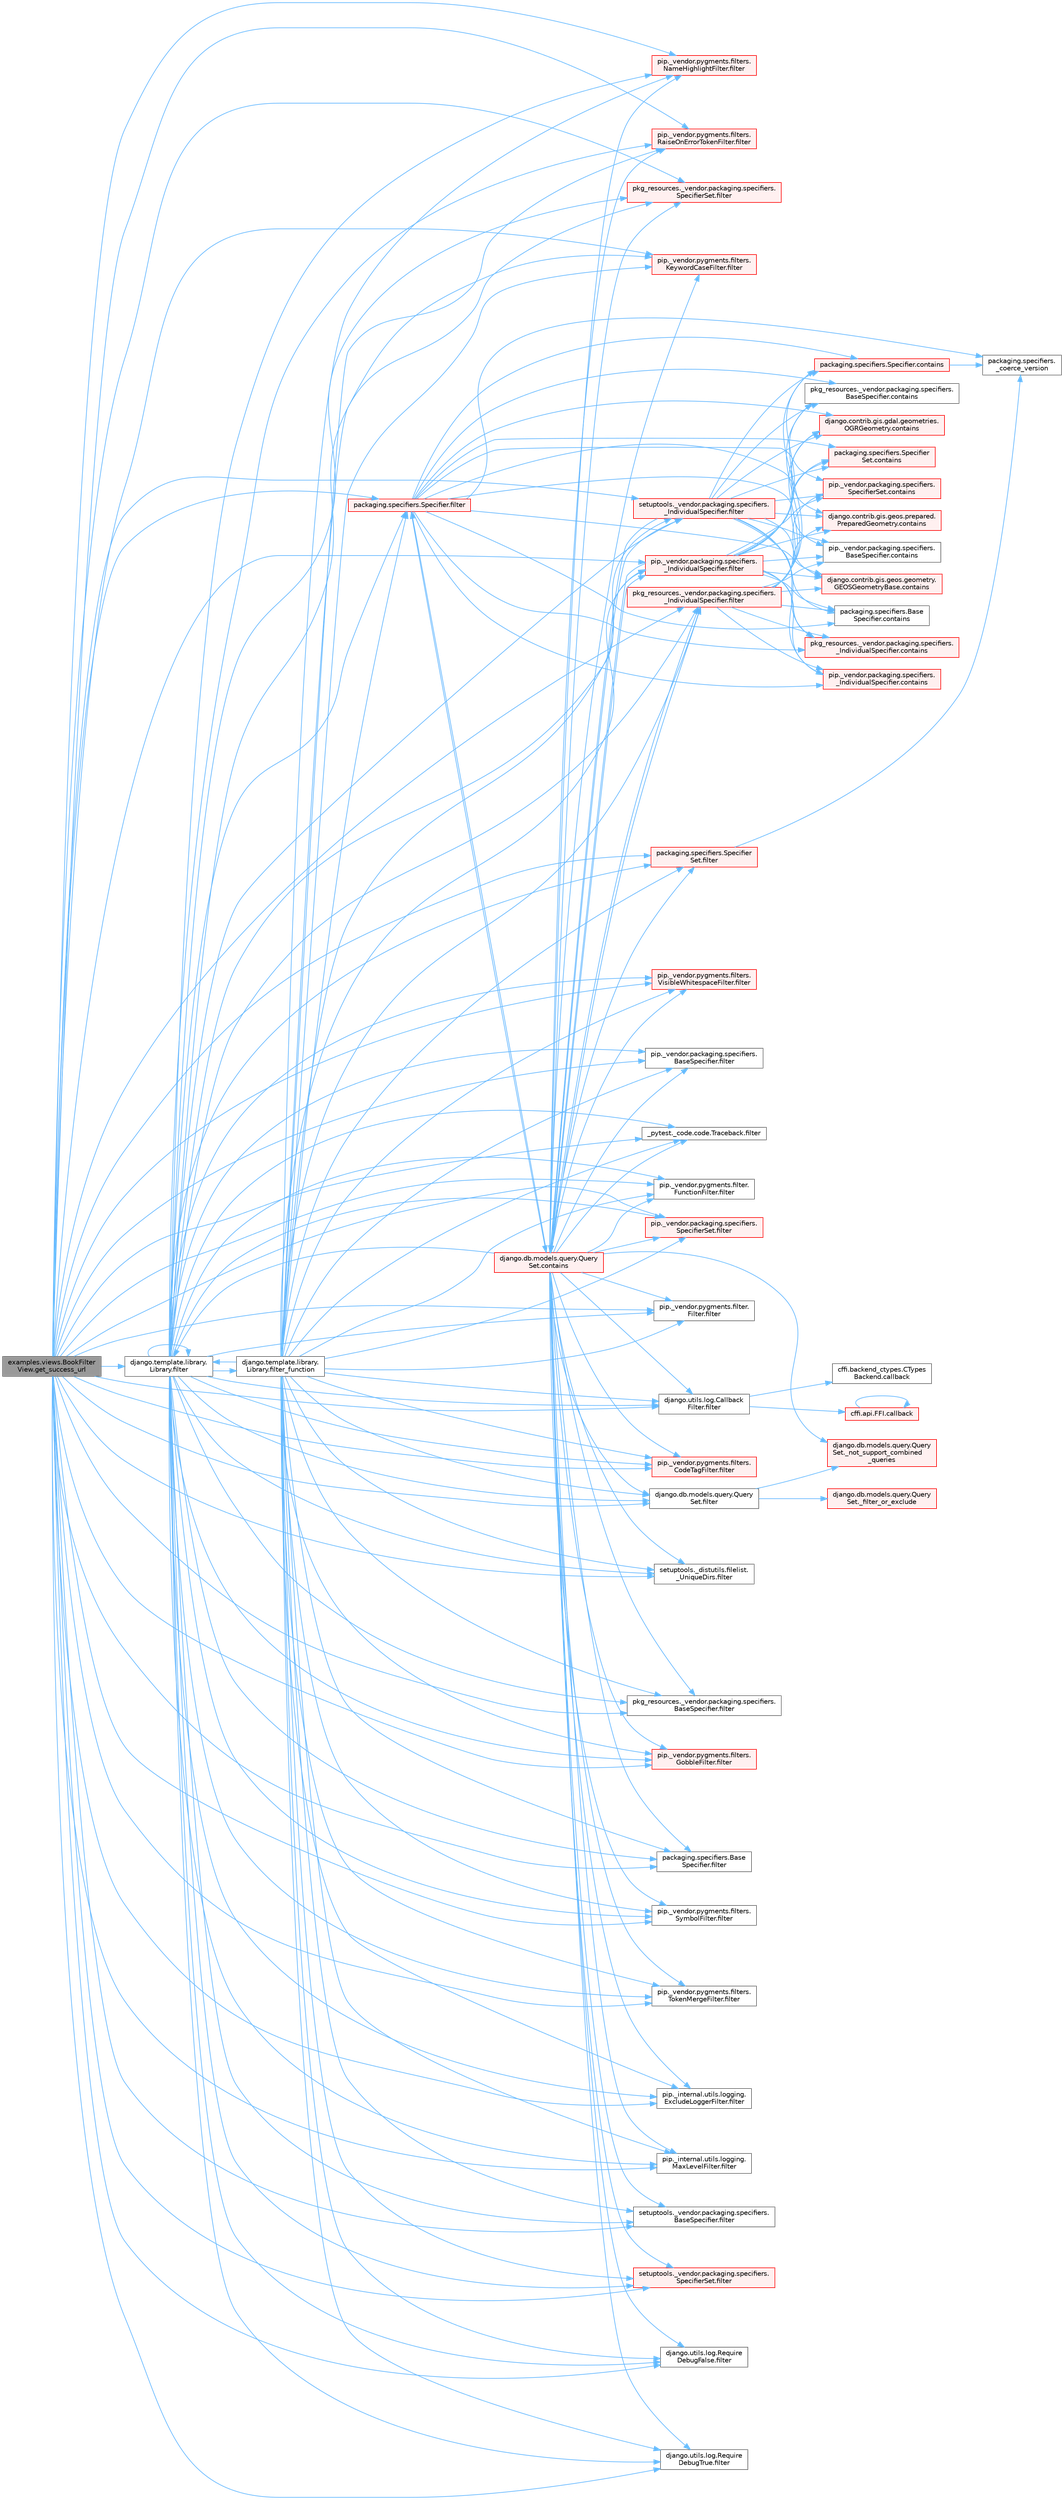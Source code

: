 digraph "examples.views.BookFilterView.get_success_url"
{
 // LATEX_PDF_SIZE
  bgcolor="transparent";
  edge [fontname=Helvetica,fontsize=10,labelfontname=Helvetica,labelfontsize=10];
  node [fontname=Helvetica,fontsize=10,shape=box,height=0.2,width=0.4];
  rankdir="LR";
  Node1 [id="Node000001",label="examples.views.BookFilter\lView.get_success_url",height=0.2,width=0.4,color="gray40", fillcolor="grey60", style="filled", fontcolor="black",tooltip=" "];
  Node1 -> Node2 [id="edge1_Node000001_Node000002",color="steelblue1",style="solid",tooltip=" "];
  Node2 [id="Node000002",label="_pytest._code.code.Traceback.filter",height=0.2,width=0.4,color="grey40", fillcolor="white", style="filled",URL="$class__pytest_1_1__code_1_1code_1_1_traceback.html#a55d326907d5380a46c4d3e52f002d33f",tooltip=" "];
  Node1 -> Node3 [id="edge2_Node000001_Node000003",color="steelblue1",style="solid",tooltip=" "];
  Node3 [id="Node000003",label="django.db.models.query.Query\lSet.filter",height=0.2,width=0.4,color="grey40", fillcolor="white", style="filled",URL="$classdjango_1_1db_1_1models_1_1query_1_1_query_set.html#a9c23f79ac5a5310d628b025b5ab7b7c5",tooltip=" "];
  Node3 -> Node4 [id="edge3_Node000003_Node000004",color="steelblue1",style="solid",tooltip=" "];
  Node4 [id="Node000004",label="django.db.models.query.Query\lSet._filter_or_exclude",height=0.2,width=0.4,color="red", fillcolor="#FFF0F0", style="filled",URL="$classdjango_1_1db_1_1models_1_1query_1_1_query_set.html#aaf90830d4e1b2ee4bdf10fb60f08aced",tooltip=" "];
  Node3 -> Node20 [id="edge4_Node000003_Node000020",color="steelblue1",style="solid",tooltip=" "];
  Node20 [id="Node000020",label="django.db.models.query.Query\lSet._not_support_combined\l_queries",height=0.2,width=0.4,color="red", fillcolor="#FFF0F0", style="filled",URL="$classdjango_1_1db_1_1models_1_1query_1_1_query_set.html#aa8310ec206924c94141bef75563958e2",tooltip=" "];
  Node1 -> Node21 [id="edge5_Node000001_Node000021",color="steelblue1",style="solid",tooltip=" "];
  Node21 [id="Node000021",label="django.template.library.\lLibrary.filter",height=0.2,width=0.4,color="grey40", fillcolor="white", style="filled",URL="$classdjango_1_1template_1_1library_1_1_library.html#ac67bb1211ffc0354d5bf33029a58aa43",tooltip=" "];
  Node21 -> Node2 [id="edge6_Node000021_Node000002",color="steelblue1",style="solid",tooltip=" "];
  Node21 -> Node3 [id="edge7_Node000021_Node000003",color="steelblue1",style="solid",tooltip=" "];
  Node21 -> Node21 [id="edge8_Node000021_Node000021",color="steelblue1",style="solid",tooltip=" "];
  Node21 -> Node22 [id="edge9_Node000021_Node000022",color="steelblue1",style="solid",tooltip=" "];
  Node22 [id="Node000022",label="django.utils.log.Callback\lFilter.filter",height=0.2,width=0.4,color="grey40", fillcolor="white", style="filled",URL="$classdjango_1_1utils_1_1log_1_1_callback_filter.html#acd2761b2200a4e66f4bd5b729ac43db2",tooltip=" "];
  Node22 -> Node23 [id="edge10_Node000022_Node000023",color="steelblue1",style="solid",tooltip=" "];
  Node23 [id="Node000023",label="cffi.api.FFI.callback",height=0.2,width=0.4,color="red", fillcolor="#FFF0F0", style="filled",URL="$classcffi_1_1api_1_1_f_f_i.html#a4e791803c5d07525465c8f1caeead188",tooltip=" "];
  Node23 -> Node23 [id="edge11_Node000023_Node000023",color="steelblue1",style="solid",tooltip=" "];
  Node22 -> Node27 [id="edge12_Node000022_Node000027",color="steelblue1",style="solid",tooltip=" "];
  Node27 [id="Node000027",label="cffi.backend_ctypes.CTypes\lBackend.callback",height=0.2,width=0.4,color="grey40", fillcolor="white", style="filled",URL="$classcffi_1_1backend__ctypes_1_1_c_types_backend.html#a6d540075e2cce4715ecc40b863b8dbcc",tooltip=" "];
  Node21 -> Node28 [id="edge13_Node000021_Node000028",color="steelblue1",style="solid",tooltip=" "];
  Node28 [id="Node000028",label="django.utils.log.Require\lDebugFalse.filter",height=0.2,width=0.4,color="grey40", fillcolor="white", style="filled",URL="$classdjango_1_1utils_1_1log_1_1_require_debug_false.html#a42e51835198458e09fb949a7af83bef8",tooltip=" "];
  Node21 -> Node29 [id="edge14_Node000021_Node000029",color="steelblue1",style="solid",tooltip=" "];
  Node29 [id="Node000029",label="django.utils.log.Require\lDebugTrue.filter",height=0.2,width=0.4,color="grey40", fillcolor="white", style="filled",URL="$classdjango_1_1utils_1_1log_1_1_require_debug_true.html#a8e1e027eea730028f70556810076c0e8",tooltip=" "];
  Node21 -> Node30 [id="edge15_Node000021_Node000030",color="steelblue1",style="solid",tooltip=" "];
  Node30 [id="Node000030",label="packaging.specifiers.Base\lSpecifier.filter",height=0.2,width=0.4,color="grey40", fillcolor="white", style="filled",URL="$classpackaging_1_1specifiers_1_1_base_specifier.html#aa87c3c882d19a56dd1f949c4b1bde70d",tooltip=" "];
  Node21 -> Node31 [id="edge16_Node000021_Node000031",color="steelblue1",style="solid",tooltip=" "];
  Node31 [id="Node000031",label="packaging.specifiers.Specifier.filter",height=0.2,width=0.4,color="red", fillcolor="#FFF0F0", style="filled",URL="$classpackaging_1_1specifiers_1_1_specifier.html#a22d9e14c5343d89e742b098b6d7997f7",tooltip=" "];
  Node31 -> Node32 [id="edge17_Node000031_Node000032",color="steelblue1",style="solid",tooltip=" "];
  Node32 [id="Node000032",label="packaging.specifiers.\l_coerce_version",height=0.2,width=0.4,color="grey40", fillcolor="white", style="filled",URL="$namespacepackaging_1_1specifiers.html#a075a73fc9deabd0af51612073a3a44bf",tooltip=" "];
  Node31 -> Node33 [id="edge18_Node000031_Node000033",color="steelblue1",style="solid",tooltip=" "];
  Node33 [id="Node000033",label="django.contrib.gis.gdal.geometries.\lOGRGeometry.contains",height=0.2,width=0.4,color="red", fillcolor="#FFF0F0", style="filled",URL="$classdjango_1_1contrib_1_1gis_1_1gdal_1_1geometries_1_1_o_g_r_geometry.html#ac4763e72bc3be798ebe272edf5a2111b",tooltip=" "];
  Node31 -> Node69 [id="edge19_Node000031_Node000069",color="steelblue1",style="solid",tooltip=" "];
  Node69 [id="Node000069",label="django.contrib.gis.geos.geometry.\lGEOSGeometryBase.contains",height=0.2,width=0.4,color="red", fillcolor="#FFF0F0", style="filled",URL="$classdjango_1_1contrib_1_1gis_1_1geos_1_1geometry_1_1_g_e_o_s_geometry_base.html#aa48e06e3c91d6a3a79f41bed318f5e43",tooltip=" "];
  Node31 -> Node70 [id="edge20_Node000031_Node000070",color="steelblue1",style="solid",tooltip=" "];
  Node70 [id="Node000070",label="django.contrib.gis.geos.prepared.\lPreparedGeometry.contains",height=0.2,width=0.4,color="red", fillcolor="#FFF0F0", style="filled",URL="$classdjango_1_1contrib_1_1gis_1_1geos_1_1prepared_1_1_prepared_geometry.html#ad52b1f28039e181521f25d338fa79be9",tooltip=" "];
  Node31 -> Node71 [id="edge21_Node000031_Node000071",color="steelblue1",style="solid",tooltip=" "];
  Node71 [id="Node000071",label="django.db.models.query.Query\lSet.contains",height=0.2,width=0.4,color="red", fillcolor="#FFF0F0", style="filled",URL="$classdjango_1_1db_1_1models_1_1query_1_1_query_set.html#a242e569a4bce6723adc3e71fdc69b70f",tooltip=" "];
  Node71 -> Node20 [id="edge22_Node000071_Node000020",color="steelblue1",style="solid",tooltip=" "];
  Node71 -> Node2 [id="edge23_Node000071_Node000002",color="steelblue1",style="solid",tooltip=" "];
  Node71 -> Node3 [id="edge24_Node000071_Node000003",color="steelblue1",style="solid",tooltip=" "];
  Node71 -> Node21 [id="edge25_Node000071_Node000021",color="steelblue1",style="solid",tooltip=" "];
  Node71 -> Node22 [id="edge26_Node000071_Node000022",color="steelblue1",style="solid",tooltip=" "];
  Node71 -> Node28 [id="edge27_Node000071_Node000028",color="steelblue1",style="solid",tooltip=" "];
  Node71 -> Node29 [id="edge28_Node000071_Node000029",color="steelblue1",style="solid",tooltip=" "];
  Node71 -> Node30 [id="edge29_Node000071_Node000030",color="steelblue1",style="solid",tooltip=" "];
  Node71 -> Node31 [id="edge30_Node000071_Node000031",color="steelblue1",style="solid",tooltip=" "];
  Node71 -> Node72 [id="edge31_Node000071_Node000072",color="steelblue1",style="solid",tooltip=" "];
  Node72 [id="Node000072",label="packaging.specifiers.Specifier\lSet.filter",height=0.2,width=0.4,color="red", fillcolor="#FFF0F0", style="filled",URL="$classpackaging_1_1specifiers_1_1_specifier_set.html#a65b70b2cc0c5bad34b31461955a36d87",tooltip=" "];
  Node72 -> Node32 [id="edge32_Node000072_Node000032",color="steelblue1",style="solid",tooltip=" "];
  Node71 -> Node103 [id="edge33_Node000071_Node000103",color="steelblue1",style="solid",tooltip=" "];
  Node103 [id="Node000103",label="pip._internal.utils.logging.\lExcludeLoggerFilter.filter",height=0.2,width=0.4,color="grey40", fillcolor="white", style="filled",URL="$classpip_1_1__internal_1_1utils_1_1logging_1_1_exclude_logger_filter.html#a633a3ddcdc0ebbb98edf2f1e0759d22a",tooltip=" "];
  Node71 -> Node104 [id="edge34_Node000071_Node000104",color="steelblue1",style="solid",tooltip=" "];
  Node104 [id="Node000104",label="pip._internal.utils.logging.\lMaxLevelFilter.filter",height=0.2,width=0.4,color="grey40", fillcolor="white", style="filled",URL="$classpip_1_1__internal_1_1utils_1_1logging_1_1_max_level_filter.html#ac46bbe4d91f47ed8f818f64d25ed2085",tooltip=" "];
  Node71 -> Node105 [id="edge35_Node000071_Node000105",color="steelblue1",style="solid",tooltip=" "];
  Node105 [id="Node000105",label="pip._vendor.packaging.specifiers.\l_IndividualSpecifier.filter",height=0.2,width=0.4,color="red", fillcolor="#FFF0F0", style="filled",URL="$classpip_1_1__vendor_1_1packaging_1_1specifiers_1_1___individual_specifier.html#a6203976cfa5ddd6a1f47f8dfe0669fd7",tooltip=" "];
  Node105 -> Node33 [id="edge36_Node000105_Node000033",color="steelblue1",style="solid",tooltip=" "];
  Node105 -> Node69 [id="edge37_Node000105_Node000069",color="steelblue1",style="solid",tooltip=" "];
  Node105 -> Node70 [id="edge38_Node000105_Node000070",color="steelblue1",style="solid",tooltip=" "];
  Node105 -> Node71 [id="edge39_Node000105_Node000071",color="steelblue1",style="solid",tooltip=" "];
  Node105 -> Node112 [id="edge40_Node000105_Node000112",color="steelblue1",style="solid",tooltip=" "];
  Node112 [id="Node000112",label="packaging.specifiers.Base\lSpecifier.contains",height=0.2,width=0.4,color="grey40", fillcolor="white", style="filled",URL="$classpackaging_1_1specifiers_1_1_base_specifier.html#a25e4441395aaa5f2bd19da46590dddc0",tooltip=" "];
  Node105 -> Node113 [id="edge41_Node000105_Node000113",color="steelblue1",style="solid",tooltip=" "];
  Node113 [id="Node000113",label="packaging.specifiers.Specifier.contains",height=0.2,width=0.4,color="red", fillcolor="#FFF0F0", style="filled",URL="$classpackaging_1_1specifiers_1_1_specifier.html#a782f94ca4b4d15bd461fd4c7a1c64ea1",tooltip=" "];
  Node113 -> Node32 [id="edge42_Node000113_Node000032",color="steelblue1",style="solid",tooltip=" "];
  Node105 -> Node122 [id="edge43_Node000105_Node000122",color="steelblue1",style="solid",tooltip=" "];
  Node122 [id="Node000122",label="packaging.specifiers.Specifier\lSet.contains",height=0.2,width=0.4,color="red", fillcolor="#FFF0F0", style="filled",URL="$classpackaging_1_1specifiers_1_1_specifier_set.html#ada64d1b5bfa107e43857d5504e92b233",tooltip=" "];
  Node105 -> Node123 [id="edge44_Node000105_Node000123",color="steelblue1",style="solid",tooltip=" "];
  Node123 [id="Node000123",label="pip._vendor.packaging.specifiers.\l_IndividualSpecifier.contains",height=0.2,width=0.4,color="red", fillcolor="#FFF0F0", style="filled",URL="$classpip_1_1__vendor_1_1packaging_1_1specifiers_1_1___individual_specifier.html#a0225ec2329bc258c9ff7d62a4ad6dde5",tooltip=" "];
  Node105 -> Node124 [id="edge45_Node000105_Node000124",color="steelblue1",style="solid",tooltip=" "];
  Node124 [id="Node000124",label="pip._vendor.packaging.specifiers.\lBaseSpecifier.contains",height=0.2,width=0.4,color="grey40", fillcolor="white", style="filled",URL="$classpip_1_1__vendor_1_1packaging_1_1specifiers_1_1_base_specifier.html#a1af3d8278a56af108c1b23f4f4dd7776",tooltip=" "];
  Node105 -> Node125 [id="edge46_Node000105_Node000125",color="steelblue1",style="solid",tooltip=" "];
  Node125 [id="Node000125",label="pip._vendor.packaging.specifiers.\lSpecifierSet.contains",height=0.2,width=0.4,color="red", fillcolor="#FFF0F0", style="filled",URL="$classpip_1_1__vendor_1_1packaging_1_1specifiers_1_1_specifier_set.html#a4c6c2f9778aaca8bc7eb77e5fa358a47",tooltip=" "];
  Node105 -> Node126 [id="edge47_Node000105_Node000126",color="steelblue1",style="solid",tooltip=" "];
  Node126 [id="Node000126",label="pkg_resources._vendor.packaging.specifiers.\l_IndividualSpecifier.contains",height=0.2,width=0.4,color="red", fillcolor="#FFF0F0", style="filled",URL="$classpkg__resources_1_1__vendor_1_1packaging_1_1specifiers_1_1___individual_specifier.html#ad490fa0c3edddc0b101c1f2a13af7644",tooltip=" "];
  Node105 -> Node127 [id="edge48_Node000105_Node000127",color="steelblue1",style="solid",tooltip=" "];
  Node127 [id="Node000127",label="pkg_resources._vendor.packaging.specifiers.\lBaseSpecifier.contains",height=0.2,width=0.4,color="grey40", fillcolor="white", style="filled",URL="$classpkg__resources_1_1__vendor_1_1packaging_1_1specifiers_1_1_base_specifier.html#a60a05af58d5bbfaeabc731124011c49b",tooltip=" "];
  Node71 -> Node132 [id="edge49_Node000071_Node000132",color="steelblue1",style="solid",tooltip=" "];
  Node132 [id="Node000132",label="pip._vendor.packaging.specifiers.\lBaseSpecifier.filter",height=0.2,width=0.4,color="grey40", fillcolor="white", style="filled",URL="$classpip_1_1__vendor_1_1packaging_1_1specifiers_1_1_base_specifier.html#a1b2ef14b953df0cf1a317ea573d0ea5a",tooltip=" "];
  Node71 -> Node133 [id="edge50_Node000071_Node000133",color="steelblue1",style="solid",tooltip=" "];
  Node133 [id="Node000133",label="pip._vendor.packaging.specifiers.\lSpecifierSet.filter",height=0.2,width=0.4,color="red", fillcolor="#FFF0F0", style="filled",URL="$classpip_1_1__vendor_1_1packaging_1_1specifiers_1_1_specifier_set.html#a3d7a4e9a4cb787385e37d5832bcc0a64",tooltip=" "];
  Node71 -> Node134 [id="edge51_Node000071_Node000134",color="steelblue1",style="solid",tooltip=" "];
  Node134 [id="Node000134",label="pip._vendor.pygments.filter.\lFilter.filter",height=0.2,width=0.4,color="grey40", fillcolor="white", style="filled",URL="$classpip_1_1__vendor_1_1pygments_1_1filter_1_1_filter.html#a970c118f059ea361c8f184fd86c6873d",tooltip=" "];
  Node71 -> Node135 [id="edge52_Node000071_Node000135",color="steelblue1",style="solid",tooltip=" "];
  Node135 [id="Node000135",label="pip._vendor.pygments.filter.\lFunctionFilter.filter",height=0.2,width=0.4,color="grey40", fillcolor="white", style="filled",URL="$classpip_1_1__vendor_1_1pygments_1_1filter_1_1_function_filter.html#a795616d337e49ea853139b0b96d481e7",tooltip=" "];
  Node71 -> Node136 [id="edge53_Node000071_Node000136",color="steelblue1",style="solid",tooltip=" "];
  Node136 [id="Node000136",label="pip._vendor.pygments.filters.\lCodeTagFilter.filter",height=0.2,width=0.4,color="red", fillcolor="#FFF0F0", style="filled",URL="$classpip_1_1__vendor_1_1pygments_1_1filters_1_1_code_tag_filter.html#adc7f44786b4b83da74faa23a154c8843",tooltip=" "];
  Node71 -> Node138 [id="edge54_Node000071_Node000138",color="steelblue1",style="solid",tooltip=" "];
  Node138 [id="Node000138",label="pip._vendor.pygments.filters.\lGobbleFilter.filter",height=0.2,width=0.4,color="red", fillcolor="#FFF0F0", style="filled",URL="$classpip_1_1__vendor_1_1pygments_1_1filters_1_1_gobble_filter.html#a1f8e662bb1794e2924280dc6564ca148",tooltip=" "];
  Node71 -> Node257 [id="edge55_Node000071_Node000257",color="steelblue1",style="solid",tooltip=" "];
  Node257 [id="Node000257",label="pip._vendor.pygments.filters.\lKeywordCaseFilter.filter",height=0.2,width=0.4,color="red", fillcolor="#FFF0F0", style="filled",URL="$classpip_1_1__vendor_1_1pygments_1_1filters_1_1_keyword_case_filter.html#a328d29510b49c572e5ded82852d167c8",tooltip=" "];
  Node71 -> Node260 [id="edge56_Node000071_Node000260",color="steelblue1",style="solid",tooltip=" "];
  Node260 [id="Node000260",label="pip._vendor.pygments.filters.\lNameHighlightFilter.filter",height=0.2,width=0.4,color="red", fillcolor="#FFF0F0", style="filled",URL="$classpip_1_1__vendor_1_1pygments_1_1filters_1_1_name_highlight_filter.html#ae389da6c924503203acbc80c559b0043",tooltip=" "];
  Node71 -> Node267 [id="edge57_Node000071_Node000267",color="steelblue1",style="solid",tooltip=" "];
  Node267 [id="Node000267",label="pip._vendor.pygments.filters.\lRaiseOnErrorTokenFilter.filter",height=0.2,width=0.4,color="red", fillcolor="#FFF0F0", style="filled",URL="$classpip_1_1__vendor_1_1pygments_1_1filters_1_1_raise_on_error_token_filter.html#aacf420bb16c8d3a430b88e78ee35b253",tooltip=" "];
  Node71 -> Node1371 [id="edge58_Node000071_Node001371",color="steelblue1",style="solid",tooltip=" "];
  Node1371 [id="Node001371",label="pip._vendor.pygments.filters.\lSymbolFilter.filter",height=0.2,width=0.4,color="grey40", fillcolor="white", style="filled",URL="$classpip_1_1__vendor_1_1pygments_1_1filters_1_1_symbol_filter.html#a567de8b7e3bc5f0a87712af81fbc70c7",tooltip=" "];
  Node71 -> Node1372 [id="edge59_Node000071_Node001372",color="steelblue1",style="solid",tooltip=" "];
  Node1372 [id="Node001372",label="pip._vendor.pygments.filters.\lTokenMergeFilter.filter",height=0.2,width=0.4,color="grey40", fillcolor="white", style="filled",URL="$classpip_1_1__vendor_1_1pygments_1_1filters_1_1_token_merge_filter.html#ac3fdd8238fb6976d42540cac395a9543",tooltip=" "];
  Node71 -> Node1373 [id="edge60_Node000071_Node001373",color="steelblue1",style="solid",tooltip=" "];
  Node1373 [id="Node001373",label="pip._vendor.pygments.filters.\lVisibleWhitespaceFilter.filter",height=0.2,width=0.4,color="red", fillcolor="#FFF0F0", style="filled",URL="$classpip_1_1__vendor_1_1pygments_1_1filters_1_1_visible_whitespace_filter.html#a9a7227d129dac7d41fe5b50d9fd97b77",tooltip=" "];
  Node71 -> Node1374 [id="edge61_Node000071_Node001374",color="steelblue1",style="solid",tooltip=" "];
  Node1374 [id="Node001374",label="pkg_resources._vendor.packaging.specifiers.\l_IndividualSpecifier.filter",height=0.2,width=0.4,color="red", fillcolor="#FFF0F0", style="filled",URL="$classpkg__resources_1_1__vendor_1_1packaging_1_1specifiers_1_1___individual_specifier.html#ad284c0e05b23f4b6838266492c00fc3e",tooltip=" "];
  Node1374 -> Node33 [id="edge62_Node001374_Node000033",color="steelblue1",style="solid",tooltip=" "];
  Node1374 -> Node69 [id="edge63_Node001374_Node000069",color="steelblue1",style="solid",tooltip=" "];
  Node1374 -> Node70 [id="edge64_Node001374_Node000070",color="steelblue1",style="solid",tooltip=" "];
  Node1374 -> Node71 [id="edge65_Node001374_Node000071",color="steelblue1",style="solid",tooltip=" "];
  Node1374 -> Node112 [id="edge66_Node001374_Node000112",color="steelblue1",style="solid",tooltip=" "];
  Node1374 -> Node113 [id="edge67_Node001374_Node000113",color="steelblue1",style="solid",tooltip=" "];
  Node1374 -> Node122 [id="edge68_Node001374_Node000122",color="steelblue1",style="solid",tooltip=" "];
  Node1374 -> Node123 [id="edge69_Node001374_Node000123",color="steelblue1",style="solid",tooltip=" "];
  Node1374 -> Node124 [id="edge70_Node001374_Node000124",color="steelblue1",style="solid",tooltip=" "];
  Node1374 -> Node125 [id="edge71_Node001374_Node000125",color="steelblue1",style="solid",tooltip=" "];
  Node1374 -> Node126 [id="edge72_Node001374_Node000126",color="steelblue1",style="solid",tooltip=" "];
  Node1374 -> Node127 [id="edge73_Node001374_Node000127",color="steelblue1",style="solid",tooltip=" "];
  Node71 -> Node1375 [id="edge74_Node000071_Node001375",color="steelblue1",style="solid",tooltip=" "];
  Node1375 [id="Node001375",label="pkg_resources._vendor.packaging.specifiers.\lBaseSpecifier.filter",height=0.2,width=0.4,color="grey40", fillcolor="white", style="filled",URL="$classpkg__resources_1_1__vendor_1_1packaging_1_1specifiers_1_1_base_specifier.html#a08f789f03784e5505adfce76a34b64f0",tooltip=" "];
  Node71 -> Node1376 [id="edge75_Node000071_Node001376",color="steelblue1",style="solid",tooltip=" "];
  Node1376 [id="Node001376",label="pkg_resources._vendor.packaging.specifiers.\lSpecifierSet.filter",height=0.2,width=0.4,color="red", fillcolor="#FFF0F0", style="filled",URL="$classpkg__resources_1_1__vendor_1_1packaging_1_1specifiers_1_1_specifier_set.html#a9935b066c65c5b7849bd09a27171e1ba",tooltip=" "];
  Node71 -> Node1377 [id="edge76_Node000071_Node001377",color="steelblue1",style="solid",tooltip=" "];
  Node1377 [id="Node001377",label="setuptools._distutils.filelist.\l_UniqueDirs.filter",height=0.2,width=0.4,color="grey40", fillcolor="white", style="filled",URL="$classsetuptools_1_1__distutils_1_1filelist_1_1___unique_dirs.html#a351fccd2f8d782034811f470cf8e3815",tooltip=" "];
  Node71 -> Node1378 [id="edge77_Node000071_Node001378",color="steelblue1",style="solid",tooltip=" "];
  Node1378 [id="Node001378",label="setuptools._vendor.packaging.specifiers.\l_IndividualSpecifier.filter",height=0.2,width=0.4,color="red", fillcolor="#FFF0F0", style="filled",URL="$classsetuptools_1_1__vendor_1_1packaging_1_1specifiers_1_1___individual_specifier.html#a7f35b396bffe2a5276887eda17fd660b",tooltip=" "];
  Node1378 -> Node33 [id="edge78_Node001378_Node000033",color="steelblue1",style="solid",tooltip=" "];
  Node1378 -> Node69 [id="edge79_Node001378_Node000069",color="steelblue1",style="solid",tooltip=" "];
  Node1378 -> Node70 [id="edge80_Node001378_Node000070",color="steelblue1",style="solid",tooltip=" "];
  Node1378 -> Node71 [id="edge81_Node001378_Node000071",color="steelblue1",style="solid",tooltip=" "];
  Node1378 -> Node112 [id="edge82_Node001378_Node000112",color="steelblue1",style="solid",tooltip=" "];
  Node1378 -> Node113 [id="edge83_Node001378_Node000113",color="steelblue1",style="solid",tooltip=" "];
  Node1378 -> Node122 [id="edge84_Node001378_Node000122",color="steelblue1",style="solid",tooltip=" "];
  Node1378 -> Node123 [id="edge85_Node001378_Node000123",color="steelblue1",style="solid",tooltip=" "];
  Node1378 -> Node124 [id="edge86_Node001378_Node000124",color="steelblue1",style="solid",tooltip=" "];
  Node1378 -> Node125 [id="edge87_Node001378_Node000125",color="steelblue1",style="solid",tooltip=" "];
  Node1378 -> Node126 [id="edge88_Node001378_Node000126",color="steelblue1",style="solid",tooltip=" "];
  Node1378 -> Node127 [id="edge89_Node001378_Node000127",color="steelblue1",style="solid",tooltip=" "];
  Node71 -> Node1379 [id="edge90_Node000071_Node001379",color="steelblue1",style="solid",tooltip=" "];
  Node1379 [id="Node001379",label="setuptools._vendor.packaging.specifiers.\lBaseSpecifier.filter",height=0.2,width=0.4,color="grey40", fillcolor="white", style="filled",URL="$classsetuptools_1_1__vendor_1_1packaging_1_1specifiers_1_1_base_specifier.html#aac733c9425aa10aacb2e457c323feb1d",tooltip=" "];
  Node71 -> Node1380 [id="edge91_Node000071_Node001380",color="steelblue1",style="solid",tooltip=" "];
  Node1380 [id="Node001380",label="setuptools._vendor.packaging.specifiers.\lSpecifierSet.filter",height=0.2,width=0.4,color="red", fillcolor="#FFF0F0", style="filled",URL="$classsetuptools_1_1__vendor_1_1packaging_1_1specifiers_1_1_specifier_set.html#a7aa970c725539aaf9406b260e2ffaa09",tooltip=" "];
  Node31 -> Node112 [id="edge92_Node000031_Node000112",color="steelblue1",style="solid",tooltip=" "];
  Node31 -> Node113 [id="edge93_Node000031_Node000113",color="steelblue1",style="solid",tooltip=" "];
  Node31 -> Node122 [id="edge94_Node000031_Node000122",color="steelblue1",style="solid",tooltip=" "];
  Node31 -> Node123 [id="edge95_Node000031_Node000123",color="steelblue1",style="solid",tooltip=" "];
  Node31 -> Node124 [id="edge96_Node000031_Node000124",color="steelblue1",style="solid",tooltip=" "];
  Node31 -> Node125 [id="edge97_Node000031_Node000125",color="steelblue1",style="solid",tooltip=" "];
  Node31 -> Node126 [id="edge98_Node000031_Node000126",color="steelblue1",style="solid",tooltip=" "];
  Node31 -> Node127 [id="edge99_Node000031_Node000127",color="steelblue1",style="solid",tooltip=" "];
  Node21 -> Node72 [id="edge100_Node000021_Node000072",color="steelblue1",style="solid",tooltip=" "];
  Node21 -> Node103 [id="edge101_Node000021_Node000103",color="steelblue1",style="solid",tooltip=" "];
  Node21 -> Node104 [id="edge102_Node000021_Node000104",color="steelblue1",style="solid",tooltip=" "];
  Node21 -> Node105 [id="edge103_Node000021_Node000105",color="steelblue1",style="solid",tooltip=" "];
  Node21 -> Node132 [id="edge104_Node000021_Node000132",color="steelblue1",style="solid",tooltip=" "];
  Node21 -> Node133 [id="edge105_Node000021_Node000133",color="steelblue1",style="solid",tooltip=" "];
  Node21 -> Node134 [id="edge106_Node000021_Node000134",color="steelblue1",style="solid",tooltip=" "];
  Node21 -> Node135 [id="edge107_Node000021_Node000135",color="steelblue1",style="solid",tooltip=" "];
  Node21 -> Node136 [id="edge108_Node000021_Node000136",color="steelblue1",style="solid",tooltip=" "];
  Node21 -> Node138 [id="edge109_Node000021_Node000138",color="steelblue1",style="solid",tooltip=" "];
  Node21 -> Node257 [id="edge110_Node000021_Node000257",color="steelblue1",style="solid",tooltip=" "];
  Node21 -> Node260 [id="edge111_Node000021_Node000260",color="steelblue1",style="solid",tooltip=" "];
  Node21 -> Node267 [id="edge112_Node000021_Node000267",color="steelblue1",style="solid",tooltip=" "];
  Node21 -> Node1371 [id="edge113_Node000021_Node001371",color="steelblue1",style="solid",tooltip=" "];
  Node21 -> Node1372 [id="edge114_Node000021_Node001372",color="steelblue1",style="solid",tooltip=" "];
  Node21 -> Node1373 [id="edge115_Node000021_Node001373",color="steelblue1",style="solid",tooltip=" "];
  Node21 -> Node1374 [id="edge116_Node000021_Node001374",color="steelblue1",style="solid",tooltip=" "];
  Node21 -> Node1375 [id="edge117_Node000021_Node001375",color="steelblue1",style="solid",tooltip=" "];
  Node21 -> Node1376 [id="edge118_Node000021_Node001376",color="steelblue1",style="solid",tooltip=" "];
  Node21 -> Node1377 [id="edge119_Node000021_Node001377",color="steelblue1",style="solid",tooltip=" "];
  Node21 -> Node1378 [id="edge120_Node000021_Node001378",color="steelblue1",style="solid",tooltip=" "];
  Node21 -> Node1379 [id="edge121_Node000021_Node001379",color="steelblue1",style="solid",tooltip=" "];
  Node21 -> Node1380 [id="edge122_Node000021_Node001380",color="steelblue1",style="solid",tooltip=" "];
  Node21 -> Node4525 [id="edge123_Node000021_Node004525",color="steelblue1",style="solid",tooltip=" "];
  Node4525 [id="Node004525",label="django.template.library.\lLibrary.filter_function",height=0.2,width=0.4,color="grey40", fillcolor="white", style="filled",URL="$classdjango_1_1template_1_1library_1_1_library.html#ac31ca4b9799430f0623aea9d177a04dc",tooltip=" "];
  Node4525 -> Node2 [id="edge124_Node004525_Node000002",color="steelblue1",style="solid",tooltip=" "];
  Node4525 -> Node3 [id="edge125_Node004525_Node000003",color="steelblue1",style="solid",tooltip=" "];
  Node4525 -> Node21 [id="edge126_Node004525_Node000021",color="steelblue1",style="solid",tooltip=" "];
  Node4525 -> Node22 [id="edge127_Node004525_Node000022",color="steelblue1",style="solid",tooltip=" "];
  Node4525 -> Node28 [id="edge128_Node004525_Node000028",color="steelblue1",style="solid",tooltip=" "];
  Node4525 -> Node29 [id="edge129_Node004525_Node000029",color="steelblue1",style="solid",tooltip=" "];
  Node4525 -> Node30 [id="edge130_Node004525_Node000030",color="steelblue1",style="solid",tooltip=" "];
  Node4525 -> Node31 [id="edge131_Node004525_Node000031",color="steelblue1",style="solid",tooltip=" "];
  Node4525 -> Node72 [id="edge132_Node004525_Node000072",color="steelblue1",style="solid",tooltip=" "];
  Node4525 -> Node103 [id="edge133_Node004525_Node000103",color="steelblue1",style="solid",tooltip=" "];
  Node4525 -> Node104 [id="edge134_Node004525_Node000104",color="steelblue1",style="solid",tooltip=" "];
  Node4525 -> Node105 [id="edge135_Node004525_Node000105",color="steelblue1",style="solid",tooltip=" "];
  Node4525 -> Node132 [id="edge136_Node004525_Node000132",color="steelblue1",style="solid",tooltip=" "];
  Node4525 -> Node133 [id="edge137_Node004525_Node000133",color="steelblue1",style="solid",tooltip=" "];
  Node4525 -> Node134 [id="edge138_Node004525_Node000134",color="steelblue1",style="solid",tooltip=" "];
  Node4525 -> Node135 [id="edge139_Node004525_Node000135",color="steelblue1",style="solid",tooltip=" "];
  Node4525 -> Node136 [id="edge140_Node004525_Node000136",color="steelblue1",style="solid",tooltip=" "];
  Node4525 -> Node138 [id="edge141_Node004525_Node000138",color="steelblue1",style="solid",tooltip=" "];
  Node4525 -> Node257 [id="edge142_Node004525_Node000257",color="steelblue1",style="solid",tooltip=" "];
  Node4525 -> Node260 [id="edge143_Node004525_Node000260",color="steelblue1",style="solid",tooltip=" "];
  Node4525 -> Node267 [id="edge144_Node004525_Node000267",color="steelblue1",style="solid",tooltip=" "];
  Node4525 -> Node1371 [id="edge145_Node004525_Node001371",color="steelblue1",style="solid",tooltip=" "];
  Node4525 -> Node1372 [id="edge146_Node004525_Node001372",color="steelblue1",style="solid",tooltip=" "];
  Node4525 -> Node1373 [id="edge147_Node004525_Node001373",color="steelblue1",style="solid",tooltip=" "];
  Node4525 -> Node1374 [id="edge148_Node004525_Node001374",color="steelblue1",style="solid",tooltip=" "];
  Node4525 -> Node1375 [id="edge149_Node004525_Node001375",color="steelblue1",style="solid",tooltip=" "];
  Node4525 -> Node1376 [id="edge150_Node004525_Node001376",color="steelblue1",style="solid",tooltip=" "];
  Node4525 -> Node1377 [id="edge151_Node004525_Node001377",color="steelblue1",style="solid",tooltip=" "];
  Node4525 -> Node1378 [id="edge152_Node004525_Node001378",color="steelblue1",style="solid",tooltip=" "];
  Node4525 -> Node1379 [id="edge153_Node004525_Node001379",color="steelblue1",style="solid",tooltip=" "];
  Node4525 -> Node1380 [id="edge154_Node004525_Node001380",color="steelblue1",style="solid",tooltip=" "];
  Node1 -> Node22 [id="edge155_Node000001_Node000022",color="steelblue1",style="solid",tooltip=" "];
  Node1 -> Node28 [id="edge156_Node000001_Node000028",color="steelblue1",style="solid",tooltip=" "];
  Node1 -> Node29 [id="edge157_Node000001_Node000029",color="steelblue1",style="solid",tooltip=" "];
  Node1 -> Node30 [id="edge158_Node000001_Node000030",color="steelblue1",style="solid",tooltip=" "];
  Node1 -> Node31 [id="edge159_Node000001_Node000031",color="steelblue1",style="solid",tooltip=" "];
  Node1 -> Node72 [id="edge160_Node000001_Node000072",color="steelblue1",style="solid",tooltip=" "];
  Node1 -> Node103 [id="edge161_Node000001_Node000103",color="steelblue1",style="solid",tooltip=" "];
  Node1 -> Node104 [id="edge162_Node000001_Node000104",color="steelblue1",style="solid",tooltip=" "];
  Node1 -> Node105 [id="edge163_Node000001_Node000105",color="steelblue1",style="solid",tooltip=" "];
  Node1 -> Node132 [id="edge164_Node000001_Node000132",color="steelblue1",style="solid",tooltip=" "];
  Node1 -> Node133 [id="edge165_Node000001_Node000133",color="steelblue1",style="solid",tooltip=" "];
  Node1 -> Node134 [id="edge166_Node000001_Node000134",color="steelblue1",style="solid",tooltip=" "];
  Node1 -> Node135 [id="edge167_Node000001_Node000135",color="steelblue1",style="solid",tooltip=" "];
  Node1 -> Node136 [id="edge168_Node000001_Node000136",color="steelblue1",style="solid",tooltip=" "];
  Node1 -> Node138 [id="edge169_Node000001_Node000138",color="steelblue1",style="solid",tooltip=" "];
  Node1 -> Node257 [id="edge170_Node000001_Node000257",color="steelblue1",style="solid",tooltip=" "];
  Node1 -> Node260 [id="edge171_Node000001_Node000260",color="steelblue1",style="solid",tooltip=" "];
  Node1 -> Node267 [id="edge172_Node000001_Node000267",color="steelblue1",style="solid",tooltip=" "];
  Node1 -> Node1371 [id="edge173_Node000001_Node001371",color="steelblue1",style="solid",tooltip=" "];
  Node1 -> Node1372 [id="edge174_Node000001_Node001372",color="steelblue1",style="solid",tooltip=" "];
  Node1 -> Node1373 [id="edge175_Node000001_Node001373",color="steelblue1",style="solid",tooltip=" "];
  Node1 -> Node1374 [id="edge176_Node000001_Node001374",color="steelblue1",style="solid",tooltip=" "];
  Node1 -> Node1375 [id="edge177_Node000001_Node001375",color="steelblue1",style="solid",tooltip=" "];
  Node1 -> Node1376 [id="edge178_Node000001_Node001376",color="steelblue1",style="solid",tooltip=" "];
  Node1 -> Node1377 [id="edge179_Node000001_Node001377",color="steelblue1",style="solid",tooltip=" "];
  Node1 -> Node1378 [id="edge180_Node000001_Node001378",color="steelblue1",style="solid",tooltip=" "];
  Node1 -> Node1379 [id="edge181_Node000001_Node001379",color="steelblue1",style="solid",tooltip=" "];
  Node1 -> Node1380 [id="edge182_Node000001_Node001380",color="steelblue1",style="solid",tooltip=" "];
}
